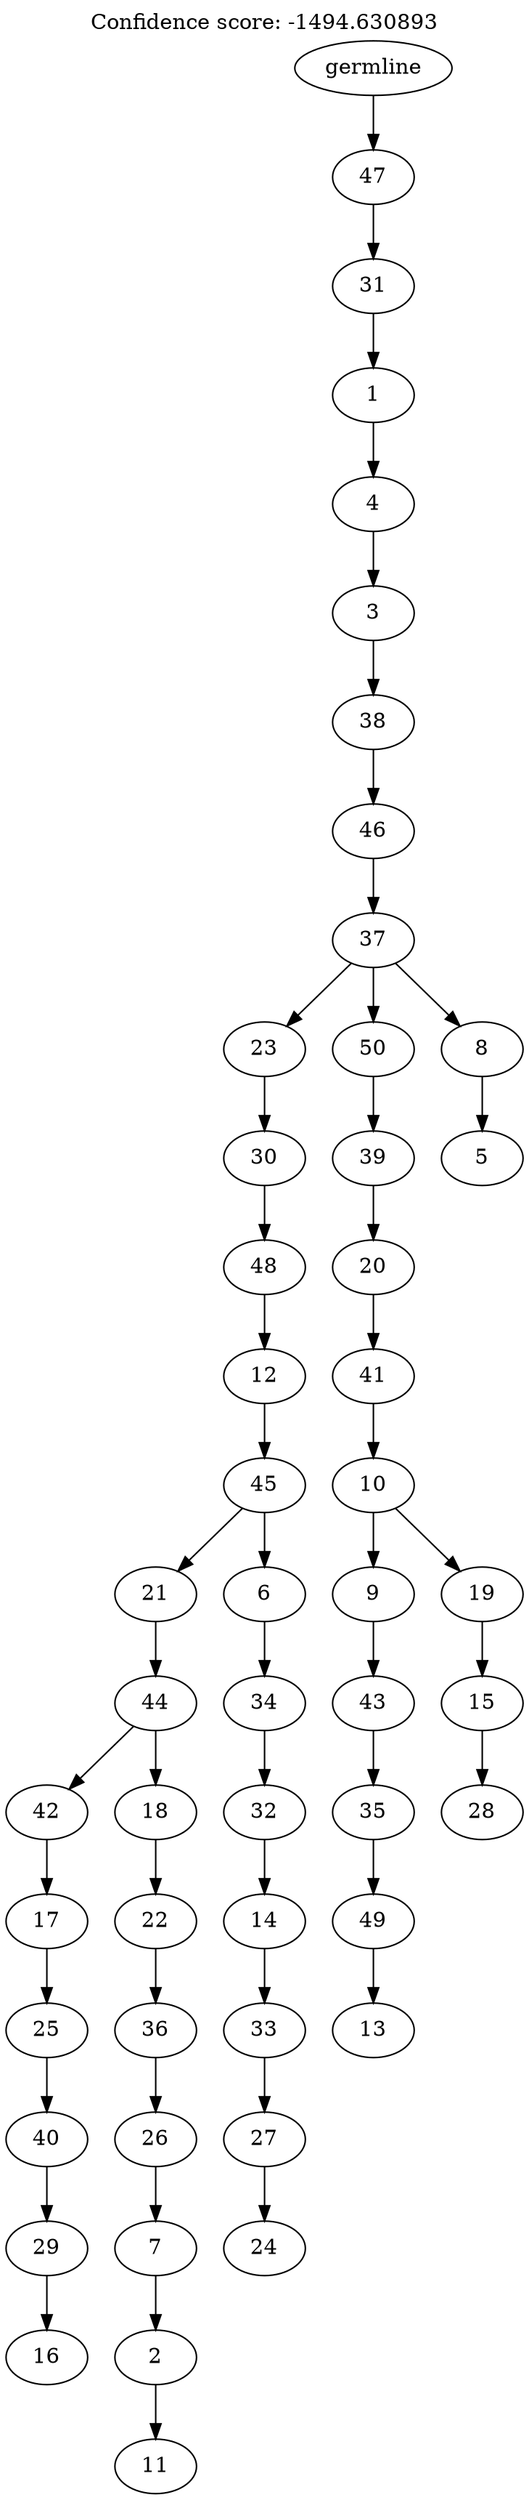 digraph g {
	"49" -> "50";
	"50" [label="16"];
	"48" -> "49";
	"49" [label="29"];
	"47" -> "48";
	"48" [label="40"];
	"46" -> "47";
	"47" [label="25"];
	"45" -> "46";
	"46" [label="17"];
	"43" -> "44";
	"44" [label="11"];
	"42" -> "43";
	"43" [label="2"];
	"41" -> "42";
	"42" [label="7"];
	"40" -> "41";
	"41" [label="26"];
	"39" -> "40";
	"40" [label="36"];
	"38" -> "39";
	"39" [label="22"];
	"37" -> "38";
	"38" [label="18"];
	"37" -> "45";
	"45" [label="42"];
	"36" -> "37";
	"37" [label="44"];
	"34" -> "35";
	"35" [label="24"];
	"33" -> "34";
	"34" [label="27"];
	"32" -> "33";
	"33" [label="33"];
	"31" -> "32";
	"32" [label="14"];
	"30" -> "31";
	"31" [label="32"];
	"29" -> "30";
	"30" [label="34"];
	"28" -> "29";
	"29" [label="6"];
	"28" -> "36";
	"36" [label="21"];
	"27" -> "28";
	"28" [label="45"];
	"26" -> "27";
	"27" [label="12"];
	"25" -> "26";
	"26" [label="48"];
	"24" -> "25";
	"25" [label="30"];
	"22" -> "23";
	"23" [label="13"];
	"21" -> "22";
	"22" [label="49"];
	"20" -> "21";
	"21" [label="35"];
	"19" -> "20";
	"20" [label="43"];
	"17" -> "18";
	"18" [label="28"];
	"16" -> "17";
	"17" [label="15"];
	"15" -> "16";
	"16" [label="19"];
	"15" -> "19";
	"19" [label="9"];
	"14" -> "15";
	"15" [label="10"];
	"13" -> "14";
	"14" [label="41"];
	"12" -> "13";
	"13" [label="20"];
	"11" -> "12";
	"12" [label="39"];
	"9" -> "10";
	"10" [label="5"];
	"8" -> "9";
	"9" [label="8"];
	"8" -> "11";
	"11" [label="50"];
	"8" -> "24";
	"24" [label="23"];
	"7" -> "8";
	"8" [label="37"];
	"6" -> "7";
	"7" [label="46"];
	"5" -> "6";
	"6" [label="38"];
	"4" -> "5";
	"5" [label="3"];
	"3" -> "4";
	"4" [label="4"];
	"2" -> "3";
	"3" [label="1"];
	"1" -> "2";
	"2" [label="31"];
	"0" -> "1";
	"1" [label="47"];
	"0" [label="germline"];
	labelloc="t";
	label="Confidence score: -1494.630893";
}
